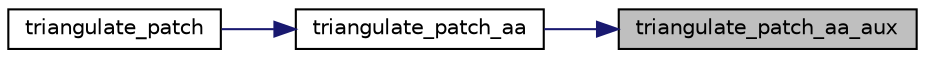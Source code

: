 digraph "triangulate_patch_aa_aux"
{
 // LATEX_PDF_SIZE
  edge [fontname="Helvetica",fontsize="10",labelfontname="Helvetica",labelfontsize="10"];
  node [fontname="Helvetica",fontsize="10",shape=record];
  rankdir="RL";
  Node1 [label="triangulate_patch_aa_aux",height=0.2,width=0.4,color="black", fillcolor="grey75", style="filled", fontcolor="black",tooltip=" "];
  Node1 -> Node2 [dir="back",color="midnightblue",fontsize="10",style="solid",fontname="Helvetica"];
  Node2 [label="triangulate_patch_aa",height=0.2,width=0.4,color="black", fillcolor="white", style="filled",URL="$d7/d5f/system_8_c.html#adb0daf493d0efd846d00b467be3be6be",tooltip=" "];
  Node2 -> Node3 [dir="back",color="midnightblue",fontsize="10",style="solid",fontname="Helvetica"];
  Node3 [label="triangulate_patch",height=0.2,width=0.4,color="black", fillcolor="white", style="filled",URL="$d7/d5f/system_8_c.html#a7ae26838dc3dbed96a42b5890a96725b",tooltip=" "];
}
